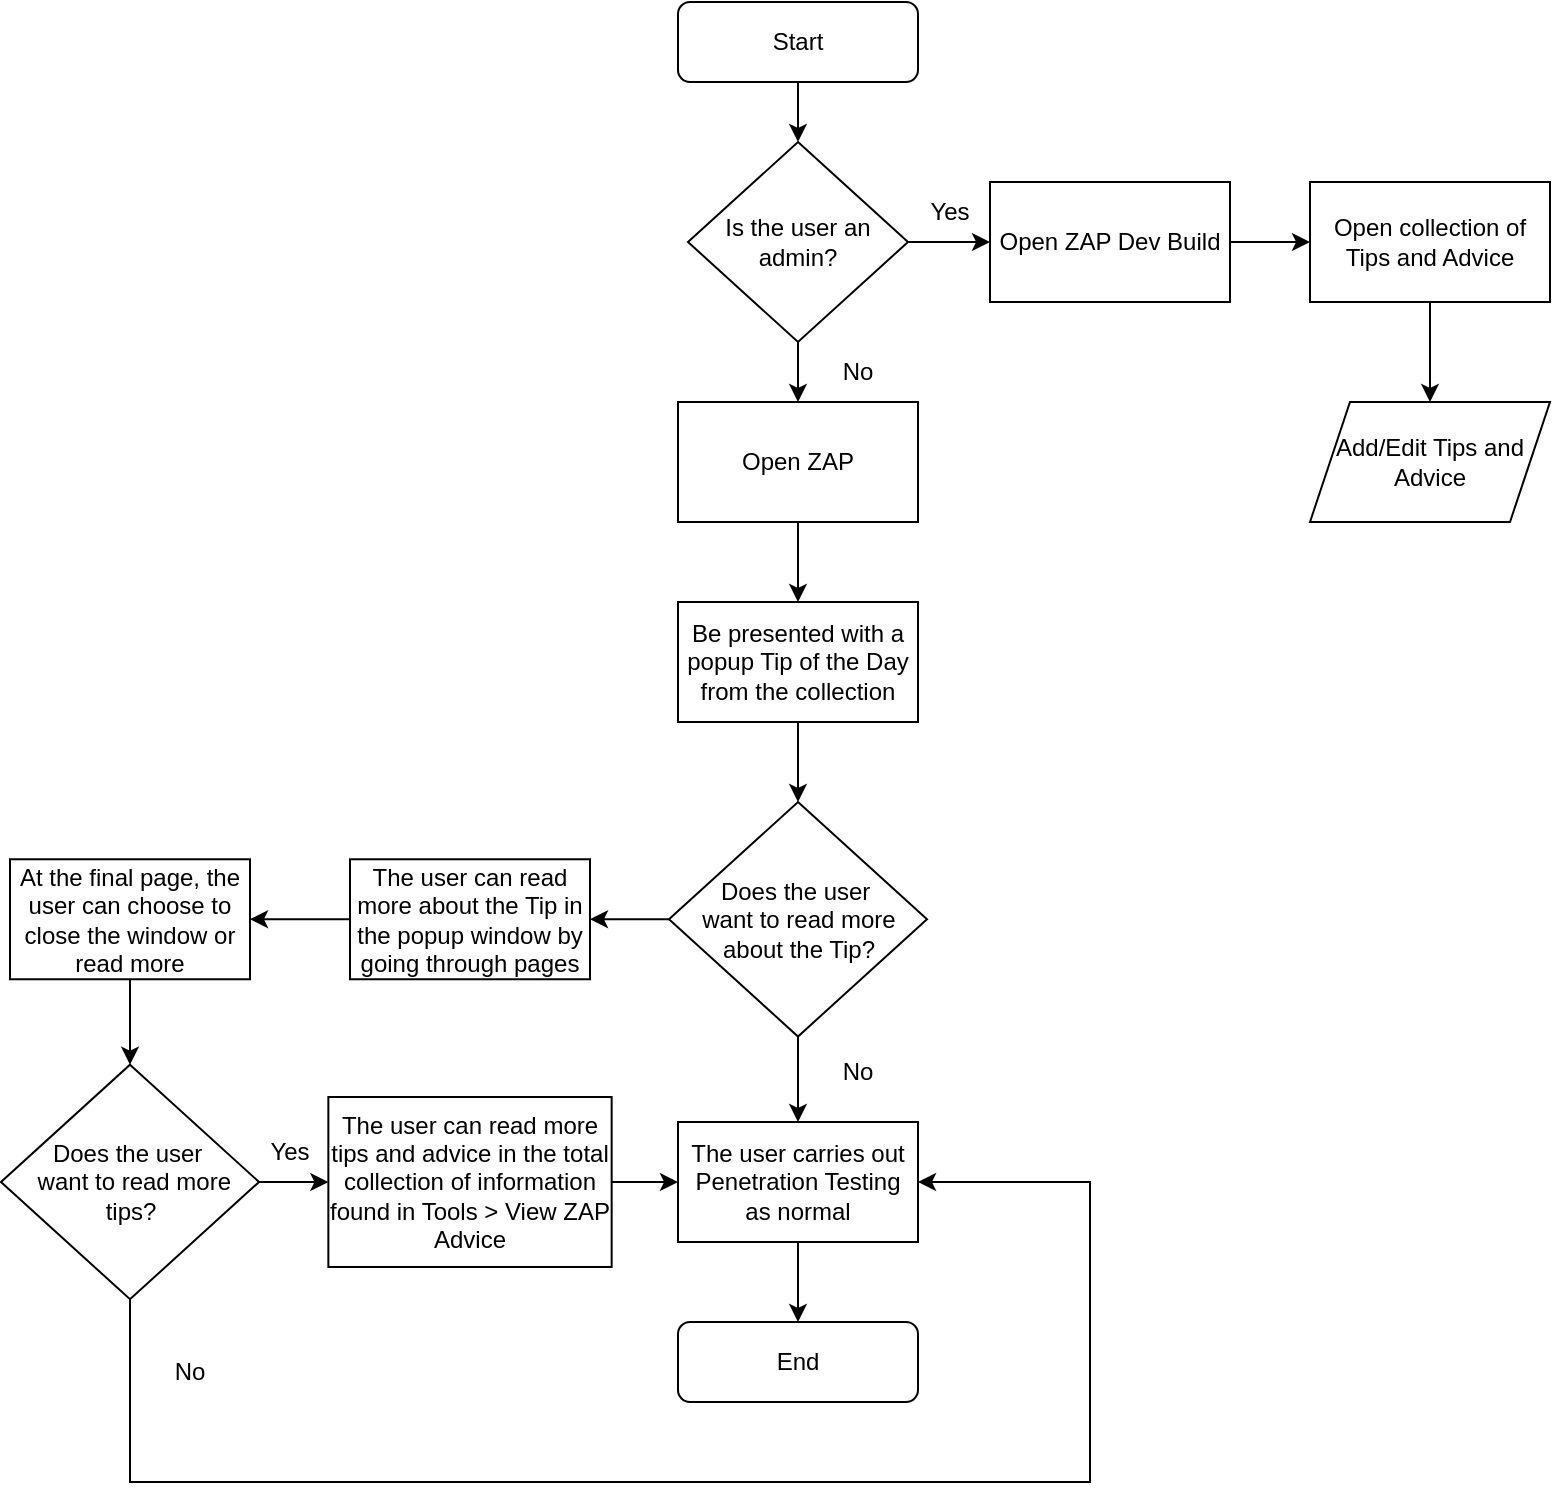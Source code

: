 <mxfile version="26.0.16">
  <diagram id="C5RBs43oDa-KdzZeNtuy" name="Page-1">
    <mxGraphModel dx="947" dy="1115" grid="1" gridSize="10" guides="1" tooltips="1" connect="1" arrows="1" fold="1" page="1" pageScale="1" pageWidth="827" pageHeight="1169" math="0" shadow="0">
      <root>
        <mxCell id="WIyWlLk6GJQsqaUBKTNV-0" />
        <mxCell id="WIyWlLk6GJQsqaUBKTNV-1" parent="WIyWlLk6GJQsqaUBKTNV-0" />
        <mxCell id="EmTTqNfjeitcgYpymJA3-23" style="edgeStyle=orthogonalEdgeStyle;rounded=0;orthogonalLoop=1;jettySize=auto;html=1;" edge="1" parent="WIyWlLk6GJQsqaUBKTNV-1" source="WIyWlLk6GJQsqaUBKTNV-3" target="EmTTqNfjeitcgYpymJA3-1">
          <mxGeometry relative="1" as="geometry" />
        </mxCell>
        <mxCell id="WIyWlLk6GJQsqaUBKTNV-3" value="Start" style="rounded=1;whiteSpace=wrap;html=1;fontSize=12;glass=0;strokeWidth=1;shadow=0;" parent="WIyWlLk6GJQsqaUBKTNV-1" vertex="1">
          <mxGeometry x="354" y="20" width="120" height="40" as="geometry" />
        </mxCell>
        <mxCell id="WIyWlLk6GJQsqaUBKTNV-11" value="End" style="rounded=1;whiteSpace=wrap;html=1;fontSize=12;glass=0;strokeWidth=1;shadow=0;" parent="WIyWlLk6GJQsqaUBKTNV-1" vertex="1">
          <mxGeometry x="354" y="680" width="120" height="40" as="geometry" />
        </mxCell>
        <mxCell id="EmTTqNfjeitcgYpymJA3-15" style="edgeStyle=orthogonalEdgeStyle;rounded=0;orthogonalLoop=1;jettySize=auto;html=1;" edge="1" parent="WIyWlLk6GJQsqaUBKTNV-1" source="EmTTqNfjeitcgYpymJA3-0" target="EmTTqNfjeitcgYpymJA3-11">
          <mxGeometry relative="1" as="geometry" />
        </mxCell>
        <mxCell id="EmTTqNfjeitcgYpymJA3-0" value="Open ZAP" style="rounded=0;whiteSpace=wrap;html=1;" vertex="1" parent="WIyWlLk6GJQsqaUBKTNV-1">
          <mxGeometry x="354" y="220" width="120" height="60" as="geometry" />
        </mxCell>
        <mxCell id="EmTTqNfjeitcgYpymJA3-3" style="edgeStyle=orthogonalEdgeStyle;rounded=0;orthogonalLoop=1;jettySize=auto;html=1;" edge="1" parent="WIyWlLk6GJQsqaUBKTNV-1" source="EmTTqNfjeitcgYpymJA3-1" target="EmTTqNfjeitcgYpymJA3-0">
          <mxGeometry relative="1" as="geometry" />
        </mxCell>
        <mxCell id="EmTTqNfjeitcgYpymJA3-5" style="edgeStyle=orthogonalEdgeStyle;rounded=0;orthogonalLoop=1;jettySize=auto;html=1;" edge="1" parent="WIyWlLk6GJQsqaUBKTNV-1" source="EmTTqNfjeitcgYpymJA3-1" target="EmTTqNfjeitcgYpymJA3-4">
          <mxGeometry relative="1" as="geometry" />
        </mxCell>
        <mxCell id="EmTTqNfjeitcgYpymJA3-1" value="Is the user an admin?" style="rhombus;whiteSpace=wrap;html=1;" vertex="1" parent="WIyWlLk6GJQsqaUBKTNV-1">
          <mxGeometry x="359" y="90" width="110" height="100" as="geometry" />
        </mxCell>
        <mxCell id="EmTTqNfjeitcgYpymJA3-2" value="Add/Edit Tips and Advice" style="shape=parallelogram;perimeter=parallelogramPerimeter;whiteSpace=wrap;html=1;fixedSize=1;" vertex="1" parent="WIyWlLk6GJQsqaUBKTNV-1">
          <mxGeometry x="670" y="220" width="120" height="60" as="geometry" />
        </mxCell>
        <mxCell id="EmTTqNfjeitcgYpymJA3-9" style="edgeStyle=orthogonalEdgeStyle;rounded=0;orthogonalLoop=1;jettySize=auto;html=1;" edge="1" parent="WIyWlLk6GJQsqaUBKTNV-1" source="EmTTqNfjeitcgYpymJA3-4" target="EmTTqNfjeitcgYpymJA3-8">
          <mxGeometry relative="1" as="geometry" />
        </mxCell>
        <mxCell id="EmTTqNfjeitcgYpymJA3-4" value="Open ZAP Dev Build" style="rounded=0;whiteSpace=wrap;html=1;" vertex="1" parent="WIyWlLk6GJQsqaUBKTNV-1">
          <mxGeometry x="510" y="110" width="120" height="60" as="geometry" />
        </mxCell>
        <mxCell id="EmTTqNfjeitcgYpymJA3-6" value="No" style="text;html=1;align=center;verticalAlign=middle;whiteSpace=wrap;rounded=0;" vertex="1" parent="WIyWlLk6GJQsqaUBKTNV-1">
          <mxGeometry x="414" y="190" width="60" height="30" as="geometry" />
        </mxCell>
        <mxCell id="EmTTqNfjeitcgYpymJA3-7" value="Yes" style="text;html=1;align=center;verticalAlign=middle;whiteSpace=wrap;rounded=0;" vertex="1" parent="WIyWlLk6GJQsqaUBKTNV-1">
          <mxGeometry x="460" y="110" width="60" height="30" as="geometry" />
        </mxCell>
        <mxCell id="EmTTqNfjeitcgYpymJA3-10" style="edgeStyle=orthogonalEdgeStyle;rounded=0;orthogonalLoop=1;jettySize=auto;html=1;" edge="1" parent="WIyWlLk6GJQsqaUBKTNV-1" source="EmTTqNfjeitcgYpymJA3-8" target="EmTTqNfjeitcgYpymJA3-2">
          <mxGeometry relative="1" as="geometry" />
        </mxCell>
        <mxCell id="EmTTqNfjeitcgYpymJA3-8" value="Open collection of Tips and Advice" style="rounded=0;whiteSpace=wrap;html=1;" vertex="1" parent="WIyWlLk6GJQsqaUBKTNV-1">
          <mxGeometry x="670" y="110" width="120" height="60" as="geometry" />
        </mxCell>
        <mxCell id="EmTTqNfjeitcgYpymJA3-16" style="edgeStyle=orthogonalEdgeStyle;rounded=0;orthogonalLoop=1;jettySize=auto;html=1;" edge="1" parent="WIyWlLk6GJQsqaUBKTNV-1" source="EmTTqNfjeitcgYpymJA3-11" target="EmTTqNfjeitcgYpymJA3-13">
          <mxGeometry relative="1" as="geometry" />
        </mxCell>
        <mxCell id="EmTTqNfjeitcgYpymJA3-11" value="Be presented with a popup Tip of the Day from the collection" style="rounded=0;whiteSpace=wrap;html=1;" vertex="1" parent="WIyWlLk6GJQsqaUBKTNV-1">
          <mxGeometry x="354" y="320" width="120" height="60" as="geometry" />
        </mxCell>
        <mxCell id="EmTTqNfjeitcgYpymJA3-18" style="edgeStyle=orthogonalEdgeStyle;rounded=0;orthogonalLoop=1;jettySize=auto;html=1;" edge="1" parent="WIyWlLk6GJQsqaUBKTNV-1" source="EmTTqNfjeitcgYpymJA3-13" target="EmTTqNfjeitcgYpymJA3-17">
          <mxGeometry relative="1" as="geometry" />
        </mxCell>
        <mxCell id="EmTTqNfjeitcgYpymJA3-26" style="edgeStyle=orthogonalEdgeStyle;rounded=0;orthogonalLoop=1;jettySize=auto;html=1;" edge="1" parent="WIyWlLk6GJQsqaUBKTNV-1" source="EmTTqNfjeitcgYpymJA3-13" target="EmTTqNfjeitcgYpymJA3-22">
          <mxGeometry relative="1" as="geometry" />
        </mxCell>
        <mxCell id="EmTTqNfjeitcgYpymJA3-13" value="Does the user&amp;nbsp;&lt;div&gt;want to read more about the Tip?&lt;/div&gt;" style="rhombus;whiteSpace=wrap;html=1;" vertex="1" parent="WIyWlLk6GJQsqaUBKTNV-1">
          <mxGeometry x="349.5" y="420" width="129" height="117.27" as="geometry" />
        </mxCell>
        <mxCell id="EmTTqNfjeitcgYpymJA3-14" style="edgeStyle=orthogonalEdgeStyle;rounded=0;orthogonalLoop=1;jettySize=auto;html=1;exitX=0.5;exitY=1;exitDx=0;exitDy=0;" edge="1" parent="WIyWlLk6GJQsqaUBKTNV-1" source="WIyWlLk6GJQsqaUBKTNV-11" target="WIyWlLk6GJQsqaUBKTNV-11">
          <mxGeometry relative="1" as="geometry" />
        </mxCell>
        <mxCell id="EmTTqNfjeitcgYpymJA3-21" style="edgeStyle=orthogonalEdgeStyle;rounded=0;orthogonalLoop=1;jettySize=auto;html=1;" edge="1" parent="WIyWlLk6GJQsqaUBKTNV-1" source="EmTTqNfjeitcgYpymJA3-17" target="WIyWlLk6GJQsqaUBKTNV-11">
          <mxGeometry relative="1" as="geometry" />
        </mxCell>
        <mxCell id="EmTTqNfjeitcgYpymJA3-17" value="The user carries out Penetration Testing as normal" style="rounded=0;whiteSpace=wrap;html=1;" vertex="1" parent="WIyWlLk6GJQsqaUBKTNV-1">
          <mxGeometry x="354" y="580" width="120" height="60" as="geometry" />
        </mxCell>
        <mxCell id="EmTTqNfjeitcgYpymJA3-20" value="No" style="text;html=1;align=center;verticalAlign=middle;whiteSpace=wrap;rounded=0;" vertex="1" parent="WIyWlLk6GJQsqaUBKTNV-1">
          <mxGeometry x="414" y="540" width="60" height="30" as="geometry" />
        </mxCell>
        <mxCell id="EmTTqNfjeitcgYpymJA3-27" style="edgeStyle=orthogonalEdgeStyle;rounded=0;orthogonalLoop=1;jettySize=auto;html=1;" edge="1" parent="WIyWlLk6GJQsqaUBKTNV-1" source="EmTTqNfjeitcgYpymJA3-22" target="EmTTqNfjeitcgYpymJA3-24">
          <mxGeometry relative="1" as="geometry" />
        </mxCell>
        <mxCell id="EmTTqNfjeitcgYpymJA3-22" value="The user can read more about the Tip in the popup window by going through pages" style="rounded=0;whiteSpace=wrap;html=1;" vertex="1" parent="WIyWlLk6GJQsqaUBKTNV-1">
          <mxGeometry x="190" y="448.63" width="120" height="60" as="geometry" />
        </mxCell>
        <mxCell id="EmTTqNfjeitcgYpymJA3-28" style="edgeStyle=orthogonalEdgeStyle;rounded=0;orthogonalLoop=1;jettySize=auto;html=1;" edge="1" parent="WIyWlLk6GJQsqaUBKTNV-1" source="EmTTqNfjeitcgYpymJA3-24" target="EmTTqNfjeitcgYpymJA3-25">
          <mxGeometry relative="1" as="geometry" />
        </mxCell>
        <mxCell id="EmTTqNfjeitcgYpymJA3-24" value="At the final page, the user can choose to close the window or read more" style="rounded=0;whiteSpace=wrap;html=1;" vertex="1" parent="WIyWlLk6GJQsqaUBKTNV-1">
          <mxGeometry x="20" y="448.63" width="120" height="60" as="geometry" />
        </mxCell>
        <mxCell id="EmTTqNfjeitcgYpymJA3-29" style="edgeStyle=orthogonalEdgeStyle;rounded=0;orthogonalLoop=1;jettySize=auto;html=1;" edge="1" parent="WIyWlLk6GJQsqaUBKTNV-1" source="EmTTqNfjeitcgYpymJA3-25" target="EmTTqNfjeitcgYpymJA3-17">
          <mxGeometry relative="1" as="geometry">
            <mxPoint x="560" y="610" as="targetPoint" />
            <Array as="points">
              <mxPoint x="80" y="760" />
              <mxPoint x="560" y="760" />
              <mxPoint x="560" y="610" />
            </Array>
          </mxGeometry>
        </mxCell>
        <mxCell id="EmTTqNfjeitcgYpymJA3-32" style="edgeStyle=orthogonalEdgeStyle;rounded=0;orthogonalLoop=1;jettySize=auto;html=1;" edge="1" parent="WIyWlLk6GJQsqaUBKTNV-1" source="EmTTqNfjeitcgYpymJA3-25" target="EmTTqNfjeitcgYpymJA3-30">
          <mxGeometry relative="1" as="geometry" />
        </mxCell>
        <mxCell id="EmTTqNfjeitcgYpymJA3-25" value="Does the user&amp;nbsp;&lt;div&gt;&lt;span style=&quot;background-color: transparent; color: light-dark(rgb(0, 0, 0), rgb(255, 255, 255));&quot;&gt;&amp;nbsp;want to read more tips?&lt;/span&gt;&lt;/div&gt;" style="rhombus;whiteSpace=wrap;html=1;" vertex="1" parent="WIyWlLk6GJQsqaUBKTNV-1">
          <mxGeometry x="15.5" y="551.36" width="129" height="117.27" as="geometry" />
        </mxCell>
        <mxCell id="EmTTqNfjeitcgYpymJA3-31" style="edgeStyle=orthogonalEdgeStyle;rounded=0;orthogonalLoop=1;jettySize=auto;html=1;" edge="1" parent="WIyWlLk6GJQsqaUBKTNV-1" source="EmTTqNfjeitcgYpymJA3-30" target="EmTTqNfjeitcgYpymJA3-17">
          <mxGeometry relative="1" as="geometry" />
        </mxCell>
        <mxCell id="EmTTqNfjeitcgYpymJA3-30" value="The user can read more tips and advice in the total collection of information found in Tools &amp;gt; View ZAP Advice" style="rounded=0;whiteSpace=wrap;html=1;" vertex="1" parent="WIyWlLk6GJQsqaUBKTNV-1">
          <mxGeometry x="179.18" y="567.5" width="141.65" height="84.99" as="geometry" />
        </mxCell>
        <mxCell id="EmTTqNfjeitcgYpymJA3-33" value="No" style="text;html=1;align=center;verticalAlign=middle;whiteSpace=wrap;rounded=0;" vertex="1" parent="WIyWlLk6GJQsqaUBKTNV-1">
          <mxGeometry x="80" y="690" width="60" height="30" as="geometry" />
        </mxCell>
        <mxCell id="EmTTqNfjeitcgYpymJA3-34" value="Yes" style="text;html=1;align=center;verticalAlign=middle;whiteSpace=wrap;rounded=0;" vertex="1" parent="WIyWlLk6GJQsqaUBKTNV-1">
          <mxGeometry x="130" y="580" width="60" height="30" as="geometry" />
        </mxCell>
      </root>
    </mxGraphModel>
  </diagram>
</mxfile>
